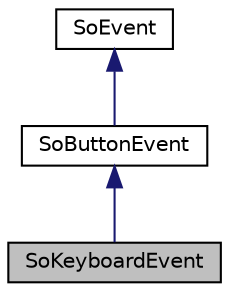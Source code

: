digraph "SoKeyboardEvent"
{
 // LATEX_PDF_SIZE
  edge [fontname="Helvetica",fontsize="10",labelfontname="Helvetica",labelfontsize="10"];
  node [fontname="Helvetica",fontsize="10",shape=record];
  Node1 [label="SoKeyboardEvent",height=0.2,width=0.4,color="black", fillcolor="grey75", style="filled", fontcolor="black",tooltip="The SoKeyboardEvent class contains information about keyboard interaction."];
  Node2 -> Node1 [dir="back",color="midnightblue",fontsize="10",style="solid",fontname="Helvetica"];
  Node2 [label="SoButtonEvent",height=0.2,width=0.4,color="black", fillcolor="white", style="filled",URL="$classSoButtonEvent.html",tooltip="The SoButtonEvent class is the base class for all button events."];
  Node3 -> Node2 [dir="back",color="midnightblue",fontsize="10",style="solid",fontname="Helvetica"];
  Node3 [label="SoEvent",height=0.2,width=0.4,color="black", fillcolor="white", style="filled",URL="$classSoEvent.html",tooltip="The SoEvent class is the base class for all Coin events."];
}
